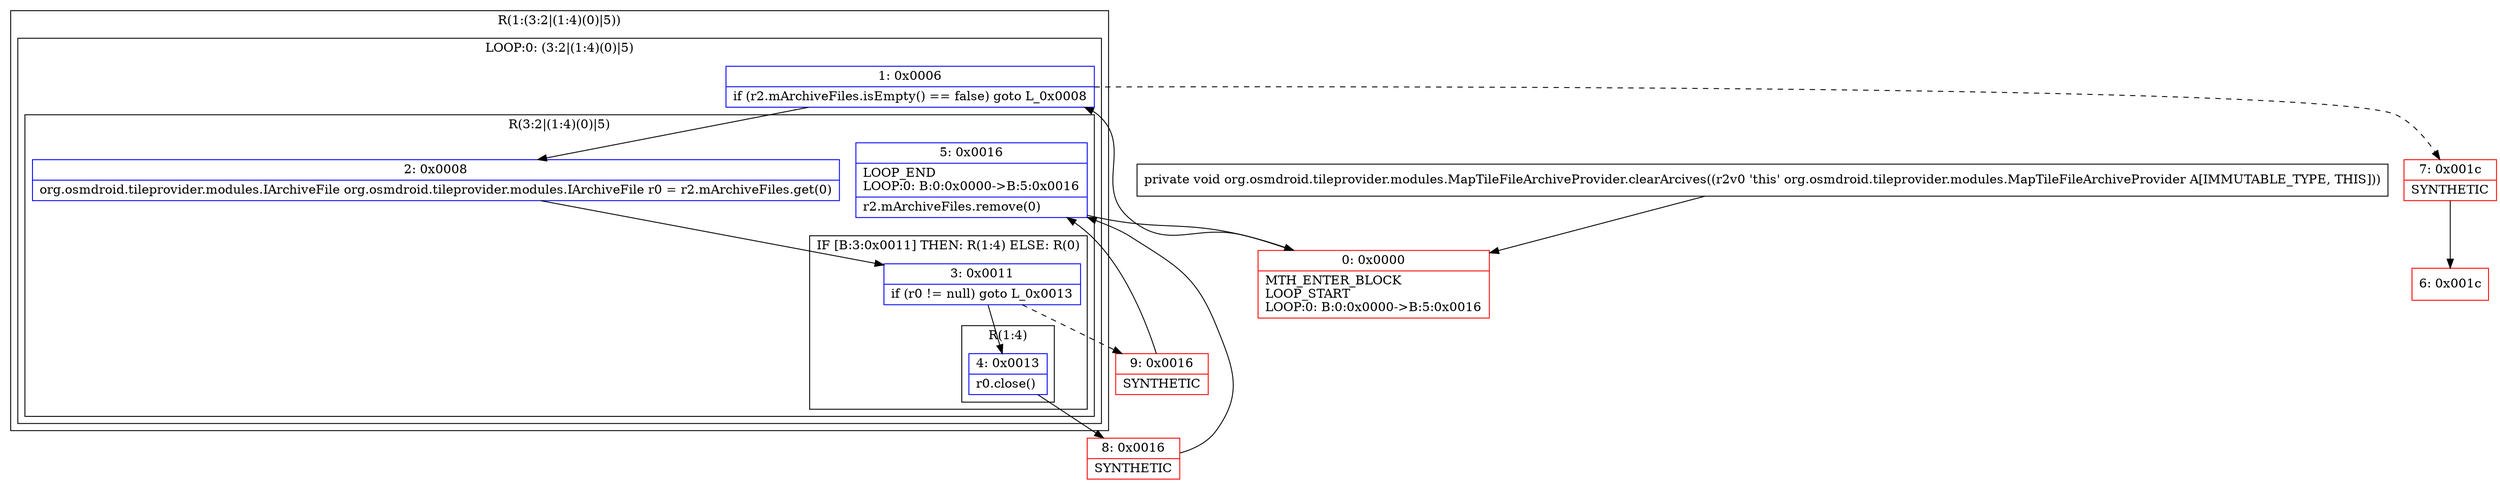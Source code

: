 digraph "CFG fororg.osmdroid.tileprovider.modules.MapTileFileArchiveProvider.clearArcives()V" {
subgraph cluster_Region_1073651160 {
label = "R(1:(3:2|(1:4)(0)|5))";
node [shape=record,color=blue];
subgraph cluster_LoopRegion_1169454735 {
label = "LOOP:0: (3:2|(1:4)(0)|5)";
node [shape=record,color=blue];
Node_1 [shape=record,label="{1\:\ 0x0006|if (r2.mArchiveFiles.isEmpty() == false) goto L_0x0008\l}"];
subgraph cluster_Region_1684007653 {
label = "R(3:2|(1:4)(0)|5)";
node [shape=record,color=blue];
Node_2 [shape=record,label="{2\:\ 0x0008|org.osmdroid.tileprovider.modules.IArchiveFile org.osmdroid.tileprovider.modules.IArchiveFile r0 = r2.mArchiveFiles.get(0)\l}"];
subgraph cluster_IfRegion_1332844674 {
label = "IF [B:3:0x0011] THEN: R(1:4) ELSE: R(0)";
node [shape=record,color=blue];
Node_3 [shape=record,label="{3\:\ 0x0011|if (r0 != null) goto L_0x0013\l}"];
subgraph cluster_Region_1582491821 {
label = "R(1:4)";
node [shape=record,color=blue];
Node_4 [shape=record,label="{4\:\ 0x0013|r0.close()\l}"];
}
subgraph cluster_Region_1792106648 {
label = "R(0)";
node [shape=record,color=blue];
}
}
Node_5 [shape=record,label="{5\:\ 0x0016|LOOP_END\lLOOP:0: B:0:0x0000\-\>B:5:0x0016\l|r2.mArchiveFiles.remove(0)\l}"];
}
}
}
Node_0 [shape=record,color=red,label="{0\:\ 0x0000|MTH_ENTER_BLOCK\lLOOP_START\lLOOP:0: B:0:0x0000\-\>B:5:0x0016\l}"];
Node_6 [shape=record,color=red,label="{6\:\ 0x001c}"];
Node_7 [shape=record,color=red,label="{7\:\ 0x001c|SYNTHETIC\l}"];
Node_8 [shape=record,color=red,label="{8\:\ 0x0016|SYNTHETIC\l}"];
Node_9 [shape=record,color=red,label="{9\:\ 0x0016|SYNTHETIC\l}"];
MethodNode[shape=record,label="{private void org.osmdroid.tileprovider.modules.MapTileFileArchiveProvider.clearArcives((r2v0 'this' org.osmdroid.tileprovider.modules.MapTileFileArchiveProvider A[IMMUTABLE_TYPE, THIS])) }"];
MethodNode -> Node_0;
Node_1 -> Node_2;
Node_1 -> Node_7[style=dashed];
Node_2 -> Node_3;
Node_3 -> Node_4;
Node_3 -> Node_9[style=dashed];
Node_4 -> Node_8;
Node_5 -> Node_0;
Node_0 -> Node_1;
Node_7 -> Node_6;
Node_8 -> Node_5;
Node_9 -> Node_5;
}

